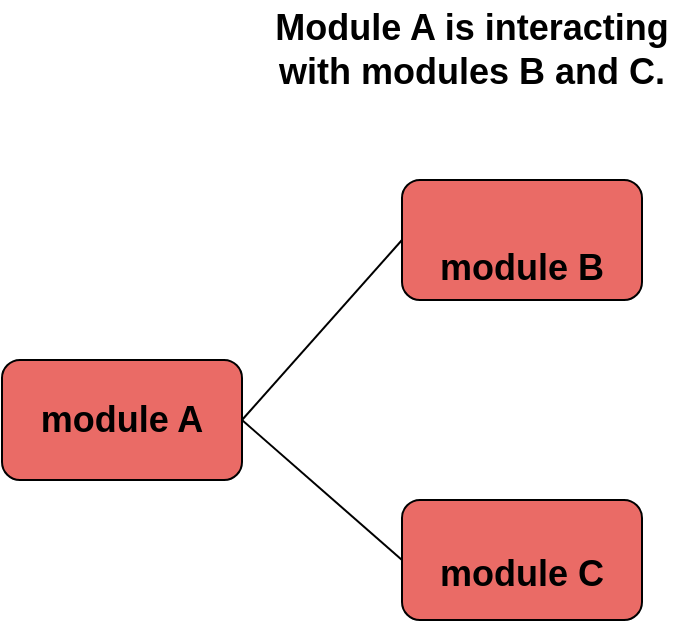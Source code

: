 <mxfile version="14.9.6" type="device" pages="6"><diagram id="McbfmiMES9z8VVeSbx10" name="block diagram A-&gt;B,C"><mxGraphModel dx="978" dy="520" grid="1" gridSize="10" guides="1" tooltips="1" connect="1" arrows="1" fold="1" page="1" pageScale="1" pageWidth="850" pageHeight="1100" math="0" shadow="0"><root><mxCell id="0"/><mxCell id="1" parent="0"/><mxCell id="wsgB9q0ZlRNA7dCL83T--1" value="&lt;b&gt;&lt;font style=&quot;font-size: 18px&quot;&gt;module A&lt;/font&gt;&lt;/b&gt;" style="rounded=1;whiteSpace=wrap;html=1;fillColor=#EA6B66;" parent="1" vertex="1"><mxGeometry x="265" y="190" width="120" height="60" as="geometry"/></mxCell><mxCell id="wsgB9q0ZlRNA7dCL83T--2" value="&lt;span style=&quot;background-color: rgb(234 , 107 , 102)&quot;&gt;&lt;br&gt;&lt;br&gt;&lt;/span&gt;&lt;b style=&quot;color: rgb(0 , 0 , 0) ; font-family: &amp;#34;helvetica&amp;#34; ; font-style: normal ; letter-spacing: normal ; text-align: center ; text-indent: 0px ; text-transform: none ; word-spacing: 0px&quot;&gt;&lt;font style=&quot;font-size: 18px&quot;&gt;&lt;span style=&quot;background-color: rgb(234 , 107 , 102)&quot;&gt;module B&lt;/span&gt;&lt;br&gt;&lt;/font&gt;&lt;/b&gt;" style="rounded=1;whiteSpace=wrap;html=1;fillColor=#EA6B66;" parent="1" vertex="1"><mxGeometry x="465" y="100" width="120" height="60" as="geometry"/></mxCell><mxCell id="wsgB9q0ZlRNA7dCL83T--3" value="&lt;span style=&quot;background-color: rgb(234 , 107 , 102)&quot;&gt;&lt;br&gt;&lt;br&gt;&lt;/span&gt;&lt;b style=&quot;color: rgb(0 , 0 , 0) ; font-family: &amp;#34;helvetica&amp;#34; ; font-style: normal ; letter-spacing: normal ; text-align: center ; text-indent: 0px ; text-transform: none ; word-spacing: 0px&quot;&gt;&lt;font&gt;&lt;font style=&quot;font-size: 18px ; background-color: rgb(234 , 107 , 102)&quot;&gt;module C&lt;br&gt;&lt;/font&gt;&lt;br&gt;&lt;/font&gt;&lt;/b&gt;" style="rounded=1;whiteSpace=wrap;html=1;fillColor=#EA6B66;" parent="1" vertex="1"><mxGeometry x="465" y="260" width="120" height="60" as="geometry"/></mxCell><mxCell id="wsgB9q0ZlRNA7dCL83T--4" value="" style="endArrow=none;html=1;entryX=0;entryY=0.5;entryDx=0;entryDy=0;" parent="1" target="wsgB9q0ZlRNA7dCL83T--2" edge="1"><mxGeometry width="50" height="50" relative="1" as="geometry"><mxPoint x="385" y="220" as="sourcePoint"/><mxPoint x="435" y="170" as="targetPoint"/></mxGeometry></mxCell><mxCell id="wsgB9q0ZlRNA7dCL83T--5" value="" style="endArrow=none;html=1;exitX=1;exitY=0.5;exitDx=0;exitDy=0;entryX=0;entryY=0.5;entryDx=0;entryDy=0;" parent="1" source="wsgB9q0ZlRNA7dCL83T--1" target="wsgB9q0ZlRNA7dCL83T--3" edge="1"><mxGeometry width="50" height="50" relative="1" as="geometry"><mxPoint x="395" y="230" as="sourcePoint"/><mxPoint x="455" y="290" as="targetPoint"/></mxGeometry></mxCell><mxCell id="wsgB9q0ZlRNA7dCL83T--6" value="&lt;font style=&quot;font-size: 18px&quot;&gt;&lt;b&gt;Module A is interacting with modules B and C.&lt;/b&gt;&lt;/font&gt;" style="text;html=1;strokeColor=none;fillColor=none;align=center;verticalAlign=middle;whiteSpace=wrap;rounded=0;" parent="1" vertex="1"><mxGeometry x="390" y="10" width="220" height="50" as="geometry"/></mxCell></root></mxGraphModel></diagram><diagram name="sociable vs solitary unit test. A-&gt;B,C" id="HnbC61In0fgIlg-ObAeH"><mxGraphModel dx="978" dy="520" grid="1" gridSize="10" guides="1" tooltips="1" connect="1" arrows="1" fold="1" page="1" pageScale="1" pageWidth="850" pageHeight="1100" math="0" shadow="0"><root><mxCell id="gWIztY-NdtI0AZR_Lt0_-0"/><mxCell id="gWIztY-NdtI0AZR_Lt0_-1" parent="gWIztY-NdtI0AZR_Lt0_-0"/><mxCell id="gWIztY-NdtI0AZR_Lt0_-7" value="&lt;font style=&quot;font-size: 18px&quot;&gt;&lt;b&gt;Unit test of module A&lt;/b&gt;&lt;/font&gt;" style="text;html=1;strokeColor=none;fillColor=none;align=center;verticalAlign=middle;whiteSpace=wrap;rounded=0;" parent="gWIztY-NdtI0AZR_Lt0_-1" vertex="1"><mxGeometry x="360" width="230" height="50" as="geometry"/></mxCell><mxCell id="go-TV0I2hHn8fH3Y5ze1-0" value="&lt;font style=&quot;font-size: 18px&quot;&gt;&lt;b&gt;Sociable unit test : Use &lt;font color=&quot;#ea6b66&quot;&gt;real module for B,C&lt;/font&gt;&lt;/b&gt;&lt;/font&gt;" style="text;html=1;strokeColor=none;fillColor=none;align=center;verticalAlign=middle;whiteSpace=wrap;rounded=0;" parent="gWIztY-NdtI0AZR_Lt0_-1" vertex="1"><mxGeometry x="80" y="360" width="230" height="50" as="geometry"/></mxCell><mxCell id="ZqaHcSb8QZAoV-Yafc8s-5" value="&lt;font style=&quot;font-size: 18px&quot;&gt;&lt;b&gt;Solitary unit test : Use &lt;font color=&quot;#67ab9f&quot;&gt;mocked module for B, C&lt;/font&gt;&lt;/b&gt;&lt;/font&gt;" style="text;html=1;strokeColor=none;fillColor=none;align=center;verticalAlign=middle;whiteSpace=wrap;rounded=0;" parent="gWIztY-NdtI0AZR_Lt0_-1" vertex="1"><mxGeometry x="480" y="360" width="230" height="50" as="geometry"/></mxCell><mxCell id="N2YJrBtsr8DlHCtdz-Dh-0" value="&lt;b&gt;&lt;font style=&quot;font-size: 18px&quot;&gt;module A&lt;/font&gt;&lt;/b&gt;" style="rounded=1;whiteSpace=wrap;html=1;fillColor=#EA6B66;" parent="gWIztY-NdtI0AZR_Lt0_-1" vertex="1"><mxGeometry x="20" y="190" width="120" height="60" as="geometry"/></mxCell><mxCell id="N2YJrBtsr8DlHCtdz-Dh-1" value="&lt;span style=&quot;background-color: rgb(234 , 107 , 102)&quot;&gt;&lt;br&gt;&lt;br&gt;&lt;/span&gt;&lt;b style=&quot;color: rgb(0 , 0 , 0) ; font-family: &amp;#34;helvetica&amp;#34; ; font-style: normal ; letter-spacing: normal ; text-align: center ; text-indent: 0px ; text-transform: none ; word-spacing: 0px&quot;&gt;&lt;font style=&quot;font-size: 18px&quot;&gt;&lt;span style=&quot;background-color: rgb(234 , 107 , 102)&quot;&gt;module B&lt;/span&gt;&lt;br&gt;&lt;/font&gt;&lt;/b&gt;" style="rounded=1;whiteSpace=wrap;html=1;fillColor=#EA6B66;" parent="gWIztY-NdtI0AZR_Lt0_-1" vertex="1"><mxGeometry x="220" y="100" width="120" height="60" as="geometry"/></mxCell><mxCell id="N2YJrBtsr8DlHCtdz-Dh-2" value="&lt;span style=&quot;background-color: rgb(234 , 107 , 102)&quot;&gt;&lt;br&gt;&lt;br&gt;&lt;/span&gt;&lt;b style=&quot;color: rgb(0 , 0 , 0) ; font-family: &amp;#34;helvetica&amp;#34; ; font-style: normal ; letter-spacing: normal ; text-align: center ; text-indent: 0px ; text-transform: none ; word-spacing: 0px&quot;&gt;&lt;font&gt;&lt;font style=&quot;font-size: 18px ; background-color: rgb(234 , 107 , 102)&quot;&gt;module C&lt;br&gt;&lt;/font&gt;&lt;br&gt;&lt;/font&gt;&lt;/b&gt;" style="rounded=1;whiteSpace=wrap;html=1;fillColor=#EA6B66;" parent="gWIztY-NdtI0AZR_Lt0_-1" vertex="1"><mxGeometry x="220" y="260" width="120" height="60" as="geometry"/></mxCell><mxCell id="N2YJrBtsr8DlHCtdz-Dh-3" value="" style="endArrow=none;html=1;entryX=0;entryY=0.5;entryDx=0;entryDy=0;" parent="gWIztY-NdtI0AZR_Lt0_-1" target="N2YJrBtsr8DlHCtdz-Dh-1" edge="1"><mxGeometry width="50" height="50" relative="1" as="geometry"><mxPoint x="140" y="220" as="sourcePoint"/><mxPoint x="190" y="170" as="targetPoint"/></mxGeometry></mxCell><mxCell id="N2YJrBtsr8DlHCtdz-Dh-4" value="" style="endArrow=none;html=1;exitX=1;exitY=0.5;exitDx=0;exitDy=0;entryX=0;entryY=0.5;entryDx=0;entryDy=0;" parent="gWIztY-NdtI0AZR_Lt0_-1" source="N2YJrBtsr8DlHCtdz-Dh-0" target="N2YJrBtsr8DlHCtdz-Dh-2" edge="1"><mxGeometry width="50" height="50" relative="1" as="geometry"><mxPoint x="150" y="230" as="sourcePoint"/><mxPoint x="210" y="290" as="targetPoint"/></mxGeometry></mxCell><mxCell id="N2YJrBtsr8DlHCtdz-Dh-5" value="&lt;b&gt;&lt;font style=&quot;font-size: 18px&quot;&gt;module A&lt;/font&gt;&lt;/b&gt;" style="rounded=1;whiteSpace=wrap;html=1;fillColor=#EA6B66;" parent="gWIztY-NdtI0AZR_Lt0_-1" vertex="1"><mxGeometry x="410" y="180" width="120" height="60" as="geometry"/></mxCell><mxCell id="N2YJrBtsr8DlHCtdz-Dh-6" value="&lt;span style=&quot;background-color: rgb(103 , 171 , 159)&quot;&gt;&lt;br&gt;&lt;br&gt;&lt;/span&gt;&lt;b style=&quot;color: rgb(0 , 0 , 0) ; font-family: &amp;#34;helvetica&amp;#34; ; font-style: normal ; letter-spacing: normal ; text-align: center ; text-indent: 0px ; text-transform: none ; word-spacing: 0px&quot;&gt;&lt;font style=&quot;font-size: 18px&quot;&gt;&lt;span style=&quot;background-color: rgb(103 , 171 , 159)&quot;&gt;module B&lt;/span&gt;&lt;br&gt;&lt;/font&gt;&lt;/b&gt;" style="rounded=1;whiteSpace=wrap;html=1;fillColor=#67AB9F;" parent="gWIztY-NdtI0AZR_Lt0_-1" vertex="1"><mxGeometry x="610" y="90" width="120" height="60" as="geometry"/></mxCell><mxCell id="N2YJrBtsr8DlHCtdz-Dh-7" value="&lt;span style=&quot;background-color: rgb(103 , 171 , 159)&quot;&gt;&lt;br&gt;&lt;br&gt;&lt;/span&gt;&lt;b style=&quot;color: rgb(0 , 0 , 0) ; font-family: &amp;#34;helvetica&amp;#34; ; font-style: normal ; letter-spacing: normal ; text-align: center ; text-indent: 0px ; text-transform: none ; word-spacing: 0px&quot;&gt;&lt;font&gt;&lt;font style=&quot;font-size: 18px ; background-color: rgb(103 , 171 , 159)&quot;&gt;module C&lt;br&gt;&lt;/font&gt;&lt;br&gt;&lt;/font&gt;&lt;/b&gt;" style="rounded=1;whiteSpace=wrap;html=1;fillColor=#67AB9F;" parent="gWIztY-NdtI0AZR_Lt0_-1" vertex="1"><mxGeometry x="610" y="250" width="120" height="60" as="geometry"/></mxCell><mxCell id="N2YJrBtsr8DlHCtdz-Dh-8" value="" style="endArrow=none;html=1;entryX=0;entryY=0.5;entryDx=0;entryDy=0;" parent="gWIztY-NdtI0AZR_Lt0_-1" target="N2YJrBtsr8DlHCtdz-Dh-6" edge="1"><mxGeometry width="50" height="50" relative="1" as="geometry"><mxPoint x="530" y="210" as="sourcePoint"/><mxPoint x="580" y="160" as="targetPoint"/></mxGeometry></mxCell><mxCell id="N2YJrBtsr8DlHCtdz-Dh-9" value="" style="endArrow=none;html=1;exitX=1;exitY=0.5;exitDx=0;exitDy=0;entryX=0;entryY=0.5;entryDx=0;entryDy=0;" parent="gWIztY-NdtI0AZR_Lt0_-1" source="N2YJrBtsr8DlHCtdz-Dh-5" target="N2YJrBtsr8DlHCtdz-Dh-7" edge="1"><mxGeometry width="50" height="50" relative="1" as="geometry"><mxPoint x="540" y="220" as="sourcePoint"/><mxPoint x="600" y="280" as="targetPoint"/></mxGeometry></mxCell><mxCell id="N2YJrBtsr8DlHCtdz-Dh-10" value="&lt;span style=&quot;background-color: rgb(234 , 107 , 102)&quot;&gt;&lt;br&gt;&lt;br&gt;&lt;/span&gt;&lt;b style=&quot;color: rgb(0 , 0 , 0) ; font-family: &amp;#34;helvetica&amp;#34; ; font-style: normal ; letter-spacing: normal ; text-align: center ; text-indent: 0px ; text-transform: none ; word-spacing: 0px&quot;&gt;&lt;font style=&quot;font-size: 18px&quot;&gt;&lt;span style=&quot;background-color: rgb(234 , 107 , 102)&quot;&gt;module B&lt;/span&gt;&lt;br&gt;&lt;/font&gt;&lt;/b&gt;" style="rounded=1;whiteSpace=wrap;html=1;fillColor=#EA6B66;" parent="gWIztY-NdtI0AZR_Lt0_-1" vertex="1"><mxGeometry x="750" y="90" width="120" height="60" as="geometry"/></mxCell><mxCell id="N2YJrBtsr8DlHCtdz-Dh-11" value="&lt;span style=&quot;background-color: rgb(234 , 107 , 102)&quot;&gt;&lt;br&gt;&lt;br&gt;&lt;/span&gt;&lt;b style=&quot;color: rgb(0 , 0 , 0) ; font-family: &amp;#34;helvetica&amp;#34; ; font-style: normal ; letter-spacing: normal ; text-align: center ; text-indent: 0px ; text-transform: none ; word-spacing: 0px&quot;&gt;&lt;font&gt;&lt;font style=&quot;font-size: 18px ; background-color: rgb(234 , 107 , 102)&quot;&gt;module C&lt;br&gt;&lt;/font&gt;&lt;br&gt;&lt;/font&gt;&lt;/b&gt;" style="rounded=1;whiteSpace=wrap;html=1;fillColor=#EA6B66;" parent="gWIztY-NdtI0AZR_Lt0_-1" vertex="1"><mxGeometry x="750" y="250" width="120" height="60" as="geometry"/></mxCell></root></mxGraphModel></diagram><diagram name="bloack diagram TaskQueue-&gt;persist" id="FlVKsnPBVKObJvd-r6IR"><mxGraphModel dx="978" dy="520" grid="1" gridSize="10" guides="1" tooltips="1" connect="1" arrows="1" fold="1" page="1" pageScale="1" pageWidth="850" pageHeight="1100" math="0" shadow="0"><root><mxCell id="Mj6e-UMTCaX99I7ua211-0"/><mxCell id="Mj6e-UMTCaX99I7ua211-1" parent="Mj6e-UMTCaX99I7ua211-0"/><mxCell id="Mj6e-UMTCaX99I7ua211-2" value="&lt;font style=&quot;font-size: 18px&quot;&gt;&lt;b&gt;TaskQueue interacts with persist&lt;/b&gt;&lt;/font&gt;" style="text;html=1;strokeColor=none;fillColor=none;align=center;verticalAlign=middle;whiteSpace=wrap;rounded=0;" parent="Mj6e-UMTCaX99I7ua211-1" vertex="1"><mxGeometry x="360" width="300" height="50" as="geometry"/></mxCell><mxCell id="Mj6e-UMTCaX99I7ua211-5" value="&lt;b&gt;&lt;font style=&quot;font-size: 18px&quot;&gt;TaskQueue&lt;/font&gt;&lt;/b&gt;" style="rounded=1;whiteSpace=wrap;html=1;fillColor=#EA6B66;" parent="Mj6e-UMTCaX99I7ua211-1" vertex="1"><mxGeometry x="300" y="210" width="120" height="60" as="geometry"/></mxCell><mxCell id="Mj6e-UMTCaX99I7ua211-6" value="&lt;b style=&quot;color: rgb(0 , 0 , 0) ; font-family: &amp;#34;helvetica&amp;#34; ; font-style: normal ; letter-spacing: normal ; text-align: center ; text-indent: 0px ; text-transform: none ; word-spacing: 0px&quot;&gt;&lt;font style=&quot;font-size: 18px&quot;&gt;persist&lt;br&gt;&lt;/font&gt;&lt;/b&gt;" style="rounded=1;whiteSpace=wrap;html=1;fillColor=#EA6B66;" parent="Mj6e-UMTCaX99I7ua211-1" vertex="1"><mxGeometry x="540" y="210" width="120" height="60" as="geometry"/></mxCell><mxCell id="Mj6e-UMTCaX99I7ua211-7" value="" style="endArrow=none;html=1;entryX=0;entryY=0.5;entryDx=0;entryDy=0;" parent="Mj6e-UMTCaX99I7ua211-1" target="Mj6e-UMTCaX99I7ua211-6" edge="1"><mxGeometry width="50" height="50" relative="1" as="geometry"><mxPoint x="420" y="240" as="sourcePoint"/><mxPoint x="470" y="190" as="targetPoint"/></mxGeometry></mxCell></root></mxGraphModel></diagram><diagram name="unit test of TaskQueue" id="_UahPBeFmL82SXfcu0DE"><mxGraphModel dx="978" dy="520" grid="1" gridSize="10" guides="1" tooltips="1" connect="1" arrows="1" fold="1" page="1" pageScale="1" pageWidth="850" pageHeight="1100" math="0" shadow="0"><root><mxCell id="nSCcZ52_XXyeGcvwUbY3-0"/><mxCell id="nSCcZ52_XXyeGcvwUbY3-1" parent="nSCcZ52_XXyeGcvwUbY3-0"/><mxCell id="nSCcZ52_XXyeGcvwUbY3-3" value="&lt;font style=&quot;font-size: 18px&quot;&gt;&lt;b&gt;Unit test of module TaskQueue&lt;/b&gt;&lt;/font&gt;" style="text;html=1;strokeColor=none;fillColor=none;align=center;verticalAlign=middle;whiteSpace=wrap;rounded=0;" parent="nSCcZ52_XXyeGcvwUbY3-1" vertex="1"><mxGeometry x="360" width="280" height="50" as="geometry"/></mxCell><mxCell id="nSCcZ52_XXyeGcvwUbY3-4" value="&lt;font style=&quot;font-size: 18px&quot;&gt;&lt;b&gt;Sociable unit test : Use &lt;font color=&quot;#ea6b66&quot;&gt;real module for persist&lt;/font&gt;&lt;/b&gt;&lt;/font&gt;" style="text;html=1;strokeColor=none;fillColor=none;align=center;verticalAlign=middle;whiteSpace=wrap;rounded=0;" parent="nSCcZ52_XXyeGcvwUbY3-1" vertex="1"><mxGeometry x="80" y="360" width="230" height="50" as="geometry"/></mxCell><mxCell id="nSCcZ52_XXyeGcvwUbY3-6" value="&lt;font style=&quot;font-size: 18px&quot;&gt;&lt;b&gt;Solitary unit test : Use &lt;font color=&quot;#67ab9f&quot;&gt;mocked module for persist&lt;/font&gt;&lt;/b&gt;&lt;/font&gt;" style="text;html=1;strokeColor=none;fillColor=none;align=center;verticalAlign=middle;whiteSpace=wrap;rounded=0;" parent="nSCcZ52_XXyeGcvwUbY3-1" vertex="1"><mxGeometry x="560" y="370" width="260" height="50" as="geometry"/></mxCell><mxCell id="nSCcZ52_XXyeGcvwUbY3-7" value="&lt;b&gt;&lt;font style=&quot;font-size: 18px&quot;&gt;TaskQueue&lt;/font&gt;&lt;/b&gt;" style="rounded=1;whiteSpace=wrap;html=1;fillColor=#EA6B66;" parent="nSCcZ52_XXyeGcvwUbY3-1" vertex="1"><mxGeometry x="20" y="200" width="120" height="60" as="geometry"/></mxCell><mxCell id="nSCcZ52_XXyeGcvwUbY3-8" value="&lt;b style=&quot;color: rgb(0 , 0 , 0) ; font-family: &amp;#34;helvetica&amp;#34; ; font-style: normal ; letter-spacing: normal ; text-align: center ; text-indent: 0px ; text-transform: none ; word-spacing: 0px&quot;&gt;&lt;font style=&quot;font-size: 18px&quot;&gt;persist&lt;br&gt;&lt;/font&gt;&lt;/b&gt;" style="rounded=1;whiteSpace=wrap;html=1;fillColor=#EA6B66;" parent="nSCcZ52_XXyeGcvwUbY3-1" vertex="1"><mxGeometry x="230" y="200" width="120" height="60" as="geometry"/></mxCell><mxCell id="nSCcZ52_XXyeGcvwUbY3-10" value="" style="endArrow=none;html=1;entryX=0;entryY=0.5;entryDx=0;entryDy=0;" parent="nSCcZ52_XXyeGcvwUbY3-1" target="nSCcZ52_XXyeGcvwUbY3-8" edge="1"><mxGeometry width="50" height="50" relative="1" as="geometry"><mxPoint x="140" y="230" as="sourcePoint"/><mxPoint x="190" y="180" as="targetPoint"/></mxGeometry></mxCell><mxCell id="nSCcZ52_XXyeGcvwUbY3-12" value="&lt;b&gt;&lt;font style=&quot;font-size: 18px&quot;&gt;TaskQueue&lt;/font&gt;&lt;/b&gt;" style="rounded=1;whiteSpace=wrap;html=1;fillColor=#EA6B66;" parent="nSCcZ52_XXyeGcvwUbY3-1" vertex="1"><mxGeometry x="450" y="200" width="120" height="60" as="geometry"/></mxCell><mxCell id="nSCcZ52_XXyeGcvwUbY3-13" value="&lt;b style=&quot;color: rgb(0 , 0 , 0) ; font-family: &amp;#34;helvetica&amp;#34; ; font-style: normal ; letter-spacing: normal ; text-align: center ; text-indent: 0px ; text-transform: none ; word-spacing: 0px&quot;&gt;&lt;font style=&quot;font-size: 18px&quot;&gt;persist&lt;br&gt;&lt;/font&gt;&lt;/b&gt;" style="rounded=1;whiteSpace=wrap;html=1;fillColor=#67AB9F;" parent="nSCcZ52_XXyeGcvwUbY3-1" vertex="1"><mxGeometry x="670" y="200" width="120" height="60" as="geometry"/></mxCell><mxCell id="nSCcZ52_XXyeGcvwUbY3-15" value="" style="endArrow=none;html=1;entryX=0;entryY=0.5;entryDx=0;entryDy=0;" parent="nSCcZ52_XXyeGcvwUbY3-1" target="nSCcZ52_XXyeGcvwUbY3-13" edge="1"><mxGeometry width="50" height="50" relative="1" as="geometry"><mxPoint x="570" y="230" as="sourcePoint"/><mxPoint x="620" y="180" as="targetPoint"/></mxGeometry></mxCell><mxCell id="nSCcZ52_XXyeGcvwUbY3-17" value="&lt;b style=&quot;color: rgb(0 , 0 , 0) ; font-family: &amp;#34;helvetica&amp;#34; ; font-style: normal ; letter-spacing: normal ; text-align: center ; text-indent: 0px ; text-transform: none ; word-spacing: 0px&quot;&gt;&lt;font style=&quot;font-size: 18px&quot;&gt;persist&lt;br&gt;&lt;/font&gt;&lt;/b&gt;" style="rounded=1;whiteSpace=wrap;html=1;fillColor=#EA6B66;" parent="nSCcZ52_XXyeGcvwUbY3-1" vertex="1"><mxGeometry x="860" y="200" width="120" height="60" as="geometry"/></mxCell></root></mxGraphModel></diagram><diagram name="block diagram TaskDispatcher" id="Q1SSGcdzhYcHcnaZreUW"><mxGraphModel dx="978" dy="520" grid="1" gridSize="10" guides="1" tooltips="1" connect="1" arrows="1" fold="1" page="1" pageScale="1" pageWidth="850" pageHeight="1100" math="0" shadow="0"><root><mxCell id="pQ8R7mVt7aYp-UlVqhcw-0"/><mxCell id="pQ8R7mVt7aYp-UlVqhcw-1" parent="pQ8R7mVt7aYp-UlVqhcw-0"/><mxCell id="pQ8R7mVt7aYp-UlVqhcw-2" value="&lt;b&gt;&lt;font style=&quot;font-size: 18px&quot;&gt;TaskScheduler&lt;/font&gt;&lt;/b&gt;" style="rounded=1;whiteSpace=wrap;html=1;fillColor=#EA6B66;" parent="pQ8R7mVt7aYp-UlVqhcw-1" vertex="1"><mxGeometry x="240" y="300" width="145" height="60" as="geometry"/></mxCell><mxCell id="pQ8R7mVt7aYp-UlVqhcw-3" value="&lt;span style=&quot;background-color: rgb(234 , 107 , 102)&quot;&gt;&lt;br&gt;&lt;br&gt;&lt;/span&gt;&lt;b style=&quot;color: rgb(0 , 0 , 0) ; font-family: &amp;#34;helvetica&amp;#34; ; font-style: normal ; letter-spacing: normal ; text-align: center ; text-indent: 0px ; text-transform: none ; word-spacing: 0px&quot;&gt;&lt;font style=&quot;font-size: 18px&quot;&gt;&lt;span style=&quot;background-color: rgb(234 , 107 , 102)&quot;&gt;TaskQueue&lt;br&gt;&lt;/span&gt;&lt;br&gt;&lt;/font&gt;&lt;/b&gt;" style="rounded=1;whiteSpace=wrap;html=1;fillColor=#EA6B66;" parent="pQ8R7mVt7aYp-UlVqhcw-1" vertex="1"><mxGeometry x="460" y="230" width="145" height="60" as="geometry"/></mxCell><mxCell id="pQ8R7mVt7aYp-UlVqhcw-4" value="&lt;span style=&quot;background-color: rgb(234 , 107 , 102)&quot;&gt;&lt;br&gt;&lt;br&gt;&lt;/span&gt;&lt;b style=&quot;color: rgb(0 , 0 , 0) ; font-family: &amp;#34;helvetica&amp;#34; ; font-style: normal ; letter-spacing: normal ; text-align: center ; text-indent: 0px ; text-transform: none ; word-spacing: 0px&quot;&gt;&lt;font&gt;&lt;span style=&quot;font-size: 18px ; background-color: rgb(234 , 107 , 102)&quot;&gt;TaskDispatcher&lt;br&gt;&lt;/span&gt;&lt;br&gt;&lt;br&gt;&lt;/font&gt;&lt;/b&gt;" style="rounded=1;whiteSpace=wrap;html=1;fillColor=#EA6B66;" parent="pQ8R7mVt7aYp-UlVqhcw-1" vertex="1"><mxGeometry x="465" y="370" width="145" height="60" as="geometry"/></mxCell><mxCell id="pQ8R7mVt7aYp-UlVqhcw-5" value="" style="endArrow=none;html=1;entryX=0;entryY=0.5;entryDx=0;entryDy=0;" parent="pQ8R7mVt7aYp-UlVqhcw-1" target="pQ8R7mVt7aYp-UlVqhcw-3" edge="1"><mxGeometry width="50" height="50" relative="1" as="geometry"><mxPoint x="385" y="330" as="sourcePoint"/><mxPoint x="435" y="280" as="targetPoint"/></mxGeometry></mxCell><mxCell id="pQ8R7mVt7aYp-UlVqhcw-6" value="" style="endArrow=none;html=1;exitX=1;exitY=0.5;exitDx=0;exitDy=0;entryX=0;entryY=0.5;entryDx=0;entryDy=0;" parent="pQ8R7mVt7aYp-UlVqhcw-1" source="pQ8R7mVt7aYp-UlVqhcw-2" target="pQ8R7mVt7aYp-UlVqhcw-4" edge="1"><mxGeometry width="50" height="50" relative="1" as="geometry"><mxPoint x="395" y="340" as="sourcePoint"/><mxPoint x="455" y="400" as="targetPoint"/></mxGeometry></mxCell><mxCell id="pQ8R7mVt7aYp-UlVqhcw-7" value="&lt;font style=&quot;font-size: 18px&quot;&gt;&lt;b&gt;Module&amp;nbsp;&lt;/b&gt;&lt;b style=&quot;font-size: 12px&quot;&gt;&lt;font style=&quot;font-size: 18px&quot;&gt;TaskScheduler&lt;/font&gt;&lt;/b&gt;&lt;b&gt;&amp;nbsp;interacts with modules TaskQueue, TaskDispatcher, and timer.&lt;/b&gt;&lt;/font&gt;" style="text;html=1;strokeColor=none;fillColor=none;align=center;verticalAlign=middle;whiteSpace=wrap;rounded=0;" parent="pQ8R7mVt7aYp-UlVqhcw-1" vertex="1"><mxGeometry x="270" y="10" width="430" height="50" as="geometry"/></mxCell><mxCell id="jXQ5E7WL_xabSASF4R94-0" value="&lt;span style=&quot;text-align: center ; text-indent: 0px&quot;&gt;&lt;font&gt;&lt;b&gt;&lt;font style=&quot;font-size: 18px&quot;&gt;window.&lt;br&gt;setInterval&lt;/font&gt;&lt;/b&gt;&lt;br&gt;&lt;/font&gt;&lt;/span&gt;" style="rounded=1;whiteSpace=wrap;html=1;fillColor=#EA6B66;" parent="pQ8R7mVt7aYp-UlVqhcw-1" vertex="1"><mxGeometry x="460" y="120" width="145" height="60" as="geometry"/></mxCell><mxCell id="jXQ5E7WL_xabSASF4R94-1" value="" style="endArrow=none;html=1;entryX=0;entryY=0.5;entryDx=0;entryDy=0;exitX=1;exitY=0.5;exitDx=0;exitDy=0;" parent="pQ8R7mVt7aYp-UlVqhcw-1" source="pQ8R7mVt7aYp-UlVqhcw-2" target="jXQ5E7WL_xabSASF4R94-0" edge="1"><mxGeometry width="50" height="50" relative="1" as="geometry"><mxPoint x="390" y="330" as="sourcePoint"/><mxPoint x="470" y="270" as="targetPoint"/></mxGeometry></mxCell></root></mxGraphModel></diagram><diagram name="unit tets of TaskDispatcher sociable vs solitary" id="nyqhp6wtNz4q2S3_fjku"><mxGraphModel dx="978" dy="520" grid="1" gridSize="10" guides="1" tooltips="1" connect="1" arrows="1" fold="1" page="1" pageScale="1" pageWidth="850" pageHeight="1100" math="0" shadow="0"><root><mxCell id="eIA4ThecfYOkiwP11LJd-0"/><mxCell id="eIA4ThecfYOkiwP11LJd-1" parent="eIA4ThecfYOkiwP11LJd-0"/><mxCell id="qMdk8Ek5l5_YnU6MOvQs-3" value="" style="ellipse;whiteSpace=wrap;html=1;strokeColor=#FF0000;strokeWidth=5;" vertex="1" parent="eIA4ThecfYOkiwP11LJd-1"><mxGeometry x="560" y="60" width="153.75" height="95" as="geometry"/></mxCell><mxCell id="qMdk8Ek5l5_YnU6MOvQs-0" value="" style="ellipse;whiteSpace=wrap;html=1;strokeColor=#FF0000;strokeWidth=5;" vertex="1" parent="eIA4ThecfYOkiwP11LJd-1"><mxGeometry x="170" y="150" width="210" height="210" as="geometry"/></mxCell><mxCell id="eIA4ThecfYOkiwP11LJd-2" value="&lt;b&gt;&lt;font style=&quot;font-size: 18px&quot;&gt;TaskScheduler&lt;/font&gt;&lt;/b&gt;" style="rounded=1;whiteSpace=wrap;html=1;fillColor=#EA6B66;" parent="eIA4ThecfYOkiwP11LJd-1" vertex="1"><mxGeometry x="10" y="190" width="145" height="60" as="geometry"/></mxCell><mxCell id="eIA4ThecfYOkiwP11LJd-3" value="&lt;span style=&quot;background-color: rgb(234 , 107 , 102)&quot;&gt;&lt;br&gt;&lt;br&gt;&lt;/span&gt;&lt;b style=&quot;color: rgb(0 , 0 , 0) ; font-family: &amp;#34;helvetica&amp;#34; ; font-style: normal ; letter-spacing: normal ; text-align: center ; text-indent: 0px ; text-transform: none ; word-spacing: 0px&quot;&gt;&lt;font style=&quot;font-size: 18px&quot;&gt;&lt;span style=&quot;background-color: rgb(234 , 107 , 102)&quot;&gt;TaskQueue&lt;br&gt;&lt;/span&gt;&lt;br&gt;&lt;/font&gt;&lt;/b&gt;" style="rounded=1;whiteSpace=wrap;html=1;fillColor=#EA6B66;" parent="eIA4ThecfYOkiwP11LJd-1" vertex="1"><mxGeometry x="200" y="170" width="145" height="60" as="geometry"/></mxCell><mxCell id="eIA4ThecfYOkiwP11LJd-4" value="&lt;span style=&quot;background-color: rgb(234 , 107 , 102)&quot;&gt;&lt;br&gt;&lt;br&gt;&lt;/span&gt;&lt;b style=&quot;color: rgb(0 , 0 , 0) ; font-family: &amp;#34;helvetica&amp;#34; ; font-style: normal ; letter-spacing: normal ; text-align: center ; text-indent: 0px ; text-transform: none ; word-spacing: 0px&quot;&gt;&lt;font&gt;&lt;span style=&quot;font-size: 18px ; background-color: rgb(234 , 107 , 102)&quot;&gt;TaskDispatcher&lt;br&gt;&lt;/span&gt;&lt;br&gt;&lt;br&gt;&lt;/font&gt;&lt;/b&gt;" style="rounded=1;whiteSpace=wrap;html=1;fillColor=#EA6B66;" parent="eIA4ThecfYOkiwP11LJd-1" vertex="1"><mxGeometry x="200" y="270" width="145" height="60" as="geometry"/></mxCell><mxCell id="eIA4ThecfYOkiwP11LJd-5" value="" style="endArrow=none;html=1;entryX=0;entryY=0.5;entryDx=0;entryDy=0;" parent="eIA4ThecfYOkiwP11LJd-1" target="eIA4ThecfYOkiwP11LJd-3" edge="1"><mxGeometry width="50" height="50" relative="1" as="geometry"><mxPoint x="155" y="220" as="sourcePoint"/><mxPoint x="205" y="170" as="targetPoint"/></mxGeometry></mxCell><mxCell id="eIA4ThecfYOkiwP11LJd-6" value="" style="endArrow=none;html=1;exitX=1;exitY=0.5;exitDx=0;exitDy=0;entryX=0;entryY=0.5;entryDx=0;entryDy=0;" parent="eIA4ThecfYOkiwP11LJd-1" source="eIA4ThecfYOkiwP11LJd-2" target="eIA4ThecfYOkiwP11LJd-4" edge="1"><mxGeometry width="50" height="50" relative="1" as="geometry"><mxPoint x="165" y="230" as="sourcePoint"/><mxPoint x="225" y="290" as="targetPoint"/></mxGeometry></mxCell><mxCell id="eIA4ThecfYOkiwP11LJd-7" value="&lt;font style=&quot;font-size: 24px&quot;&gt;&lt;b&gt;unit test of&amp;nbsp;&lt;/b&gt;&lt;b&gt;&lt;font&gt;TaskScheduler&lt;/font&gt;&lt;/b&gt;&lt;b&gt;&amp;nbsp;&lt;/b&gt;&lt;/font&gt;" style="text;html=1;strokeColor=none;fillColor=none;align=center;verticalAlign=middle;whiteSpace=wrap;rounded=0;" parent="eIA4ThecfYOkiwP11LJd-1" vertex="1"><mxGeometry x="270" y="20" width="430" height="50" as="geometry"/></mxCell><mxCell id="LOdvfTQsyleAID-8QAub-0" value="&lt;font style=&quot;font-size: 18px&quot;&gt;&lt;b&gt;Sociable unit test : Use &lt;font color=&quot;#ea6b66&quot;&gt;real module for TaskQueue and TaskDispatcher&lt;/font&gt;&lt;/b&gt;&lt;/font&gt;" style="text;html=1;strokeColor=none;fillColor=none;align=center;verticalAlign=middle;whiteSpace=wrap;rounded=0;" parent="eIA4ThecfYOkiwP11LJd-1" vertex="1"><mxGeometry x="50" y="400" width="270" height="80" as="geometry"/></mxCell><mxCell id="KKEqgAWuaiQyo9FxydT_-0" value="&lt;font style=&quot;font-size: 18px&quot;&gt;&lt;b&gt;Solitary unit test : Use &lt;font color=&quot;#67ab9f&quot;&gt;mocked module for TaskQueue , TaskDispatcher , setInterval&lt;/font&gt;&lt;/b&gt;&lt;/font&gt;" style="text;html=1;strokeColor=none;fillColor=none;align=center;verticalAlign=middle;whiteSpace=wrap;rounded=0;" parent="eIA4ThecfYOkiwP11LJd-1" vertex="1"><mxGeometry x="560" y="400" width="330" height="80" as="geometry"/></mxCell><mxCell id="KKEqgAWuaiQyo9FxydT_-1" value="&lt;b&gt;&lt;font style=&quot;font-size: 18px&quot;&gt;TaskScheduler&lt;/font&gt;&lt;/b&gt;" style="rounded=1;whiteSpace=wrap;html=1;fillColor=#EA6B66;" parent="eIA4ThecfYOkiwP11LJd-1" vertex="1"><mxGeometry x="380" y="190" width="145" height="60" as="geometry"/></mxCell><mxCell id="KKEqgAWuaiQyo9FxydT_-2" value="&lt;span style=&quot;background-color: rgb(103 , 171 , 159)&quot;&gt;&lt;br&gt;&lt;br&gt;&lt;/span&gt;&lt;b style=&quot;color: rgb(0 , 0 , 0) ; font-family: &amp;#34;helvetica&amp;#34; ; font-style: normal ; letter-spacing: normal ; text-align: center ; text-indent: 0px ; text-transform: none ; word-spacing: 0px&quot;&gt;&lt;font style=&quot;font-size: 18px&quot;&gt;&lt;span style=&quot;background-color: rgb(103 , 171 , 159)&quot;&gt;TaskQueue&lt;br&gt;&lt;/span&gt;&lt;br&gt;&lt;/font&gt;&lt;/b&gt;" style="rounded=1;whiteSpace=wrap;html=1;fillColor=#67AB9F;" parent="eIA4ThecfYOkiwP11LJd-1" vertex="1"><mxGeometry x="570" y="160" width="140" height="60" as="geometry"/></mxCell><mxCell id="KKEqgAWuaiQyo9FxydT_-3" value="&lt;span style=&quot;background-color: rgb(103 , 171 , 159)&quot;&gt;&lt;br&gt;&lt;br&gt;&lt;/span&gt;&lt;b style=&quot;color: rgb(0 , 0 , 0) ; font-family: &amp;#34;helvetica&amp;#34; ; font-style: normal ; letter-spacing: normal ; text-align: center ; text-indent: 0px ; text-transform: none ; word-spacing: 0px&quot;&gt;&lt;font&gt;&lt;span style=&quot;background-color: rgb(103 , 171 , 159)&quot;&gt;&lt;span style=&quot;font-size: 18px&quot;&gt;TaskDispatcher&lt;br&gt;&lt;/span&gt;&lt;br&gt;&lt;/span&gt;&lt;br&gt;&lt;/font&gt;&lt;/b&gt;" style="rounded=1;whiteSpace=wrap;html=1;fillColor=#67AB9F;" parent="eIA4ThecfYOkiwP11LJd-1" vertex="1"><mxGeometry x="570" y="260" width="145" height="60" as="geometry"/></mxCell><mxCell id="KKEqgAWuaiQyo9FxydT_-4" value="" style="endArrow=none;html=1;entryX=0;entryY=0.5;entryDx=0;entryDy=0;exitX=1;exitY=0.5;exitDx=0;exitDy=0;" parent="eIA4ThecfYOkiwP11LJd-1" source="KKEqgAWuaiQyo9FxydT_-1" target="KKEqgAWuaiQyo9FxydT_-2" edge="1"><mxGeometry width="50" height="50" relative="1" as="geometry"><mxPoint x="555" y="220" as="sourcePoint"/><mxPoint x="605" y="170" as="targetPoint"/></mxGeometry></mxCell><mxCell id="KKEqgAWuaiQyo9FxydT_-5" value="" style="endArrow=none;html=1;exitX=1;exitY=0.5;exitDx=0;exitDy=0;entryX=0;entryY=0.5;entryDx=0;entryDy=0;" parent="eIA4ThecfYOkiwP11LJd-1" source="KKEqgAWuaiQyo9FxydT_-1" target="KKEqgAWuaiQyo9FxydT_-3" edge="1"><mxGeometry width="50" height="50" relative="1" as="geometry"><mxPoint x="565" y="230" as="sourcePoint"/><mxPoint x="625" y="290" as="targetPoint"/></mxGeometry></mxCell><mxCell id="WARkwlFk6dgdiFMrWbTB-0" value="&lt;span style=&quot;background-color: rgb(234 , 107 , 102)&quot;&gt;&lt;br&gt;&lt;br&gt;&lt;/span&gt;&lt;b style=&quot;color: rgb(0 , 0 , 0) ; font-family: &amp;#34;helvetica&amp;#34; ; font-style: normal ; letter-spacing: normal ; text-align: center ; text-indent: 0px ; text-transform: none ; word-spacing: 0px&quot;&gt;&lt;font style=&quot;font-size: 18px&quot;&gt;&lt;span style=&quot;background-color: rgb(234 , 107 , 102)&quot;&gt;TaskQueue&lt;br&gt;&lt;/span&gt;&lt;br&gt;&lt;/font&gt;&lt;/b&gt;" style="rounded=1;whiteSpace=wrap;html=1;fillColor=#EA6B66;" parent="eIA4ThecfYOkiwP11LJd-1" vertex="1"><mxGeometry x="745" y="160" width="140" height="60" as="geometry"/></mxCell><mxCell id="WARkwlFk6dgdiFMrWbTB-1" value="&lt;span style=&quot;background-color: rgb(234 , 107 , 102)&quot;&gt;&lt;br&gt;&lt;br&gt;&lt;/span&gt;&lt;b style=&quot;color: rgb(0 , 0 , 0) ; font-family: &amp;#34;helvetica&amp;#34; ; font-style: normal ; letter-spacing: normal ; text-align: center ; text-indent: 0px ; text-transform: none ; word-spacing: 0px&quot;&gt;&lt;font&gt;&lt;span style=&quot;background-color: rgb(234 , 107 , 102)&quot;&gt;&lt;span style=&quot;font-size: 18px&quot;&gt;TaskDispatcher&lt;br&gt;&lt;/span&gt;&lt;br&gt;&lt;/span&gt;&lt;br&gt;&lt;/font&gt;&lt;/b&gt;" style="rounded=1;whiteSpace=wrap;html=1;fillColor=#EA6B66;" parent="eIA4ThecfYOkiwP11LJd-1" vertex="1"><mxGeometry x="740" y="260" width="145" height="60" as="geometry"/></mxCell><mxCell id="T5X-30QxPqH-dTs8E4py-0" value="&lt;span style=&quot;text-align: center ; text-indent: 0px&quot;&gt;&lt;font&gt;&lt;b&gt;&lt;font style=&quot;font-size: 18px&quot;&gt;window.&lt;br&gt;setInterval&lt;/font&gt;&lt;/b&gt;&lt;br&gt;&lt;/font&gt;&lt;/span&gt;" style="rounded=1;whiteSpace=wrap;html=1;fillColor=#EA6B66;" parent="eIA4ThecfYOkiwP11LJd-1" vertex="1"><mxGeometry x="200" y="70" width="145" height="60" as="geometry"/></mxCell><mxCell id="T5X-30QxPqH-dTs8E4py-1" value="" style="endArrow=none;html=1;exitX=1;exitY=0.5;exitDx=0;exitDy=0;entryX=0;entryY=0.5;entryDx=0;entryDy=0;" parent="eIA4ThecfYOkiwP11LJd-1" source="eIA4ThecfYOkiwP11LJd-2" target="T5X-30QxPqH-dTs8E4py-0" edge="1"><mxGeometry width="50" height="50" relative="1" as="geometry"><mxPoint x="165" y="230" as="sourcePoint"/><mxPoint x="210" y="310" as="targetPoint"/></mxGeometry></mxCell><mxCell id="T5X-30QxPqH-dTs8E4py-3" value="&lt;span style=&quot;text-align: center ; text-indent: 0px&quot;&gt;&lt;font&gt;&lt;b&gt;&lt;font style=&quot;font-size: 18px&quot;&gt;setInterval&lt;/font&gt;&lt;/b&gt;&lt;br&gt;&lt;/font&gt;&lt;/span&gt;" style="rounded=1;whiteSpace=wrap;html=1;fillColor=#EA6B66;" parent="eIA4ThecfYOkiwP11LJd-1" vertex="1"><mxGeometry x="745" y="80" width="145" height="60" as="geometry"/></mxCell><mxCell id="T5X-30QxPqH-dTs8E4py-4" value="&lt;span style=&quot;text-align: center ; text-indent: 0px&quot;&gt;&lt;font&gt;&lt;b&gt;&lt;font style=&quot;font-size: 18px&quot;&gt;window.&lt;br&gt;setInterval&lt;/font&gt;&lt;/b&gt;&lt;br&gt;&lt;/font&gt;&lt;/span&gt;" style="rounded=1;whiteSpace=wrap;html=1;fillColor=#67AB9F;" parent="eIA4ThecfYOkiwP11LJd-1" vertex="1"><mxGeometry x="570" y="80" width="137.5" height="60" as="geometry"/></mxCell><mxCell id="T5X-30QxPqH-dTs8E4py-5" value="" style="endArrow=none;html=1;entryX=0;entryY=0.25;entryDx=0;entryDy=0;exitX=1;exitY=0.4;exitDx=0;exitDy=0;exitPerimeter=0;" parent="eIA4ThecfYOkiwP11LJd-1" source="KKEqgAWuaiQyo9FxydT_-1" target="T5X-30QxPqH-dTs8E4py-4" edge="1"><mxGeometry width="50" height="50" relative="1" as="geometry"><mxPoint x="530" y="220" as="sourcePoint"/><mxPoint x="580" y="300" as="targetPoint"/></mxGeometry></mxCell><mxCell id="BFrggKTojnqxQR8_zW4J-0" value="&lt;font style=&quot;font-size: 14px&quot;&gt;It is not all or nothing , we might want a mix e.g. when the interval is too long&lt;/font&gt;" style="shape=document;whiteSpace=wrap;html=1;boundedLbl=1;" parent="eIA4ThecfYOkiwP11LJd-1" vertex="1"><mxGeometry x="360" y="450" width="170" height="90" as="geometry"/></mxCell><mxCell id="qMdk8Ek5l5_YnU6MOvQs-1" value="" style="endArrow=classic;html=1;entryX=0.676;entryY=0.967;entryDx=0;entryDy=0;entryPerimeter=0;exitX=0.5;exitY=0;exitDx=0;exitDy=0;strokeColor=#FF00FF;strokeWidth=5;" edge="1" parent="eIA4ThecfYOkiwP11LJd-1" source="BFrggKTojnqxQR8_zW4J-0" target="qMdk8Ek5l5_YnU6MOvQs-0"><mxGeometry width="50" height="50" relative="1" as="geometry"><mxPoint x="450" y="440" as="sourcePoint"/><mxPoint x="450" y="410" as="targetPoint"/></mxGeometry></mxCell><mxCell id="qMdk8Ek5l5_YnU6MOvQs-2" value="" style="endArrow=classic;html=1;strokeColor=#FF00FF;strokeWidth=5;entryX=0;entryY=1;entryDx=0;entryDy=0;" edge="1" parent="eIA4ThecfYOkiwP11LJd-1" target="T5X-30QxPqH-dTs8E4py-4"><mxGeometry width="50" height="50" relative="1" as="geometry"><mxPoint x="450" y="450" as="sourcePoint"/><mxPoint x="570" y="150" as="targetPoint"/></mxGeometry></mxCell></root></mxGraphModel></diagram></mxfile>
